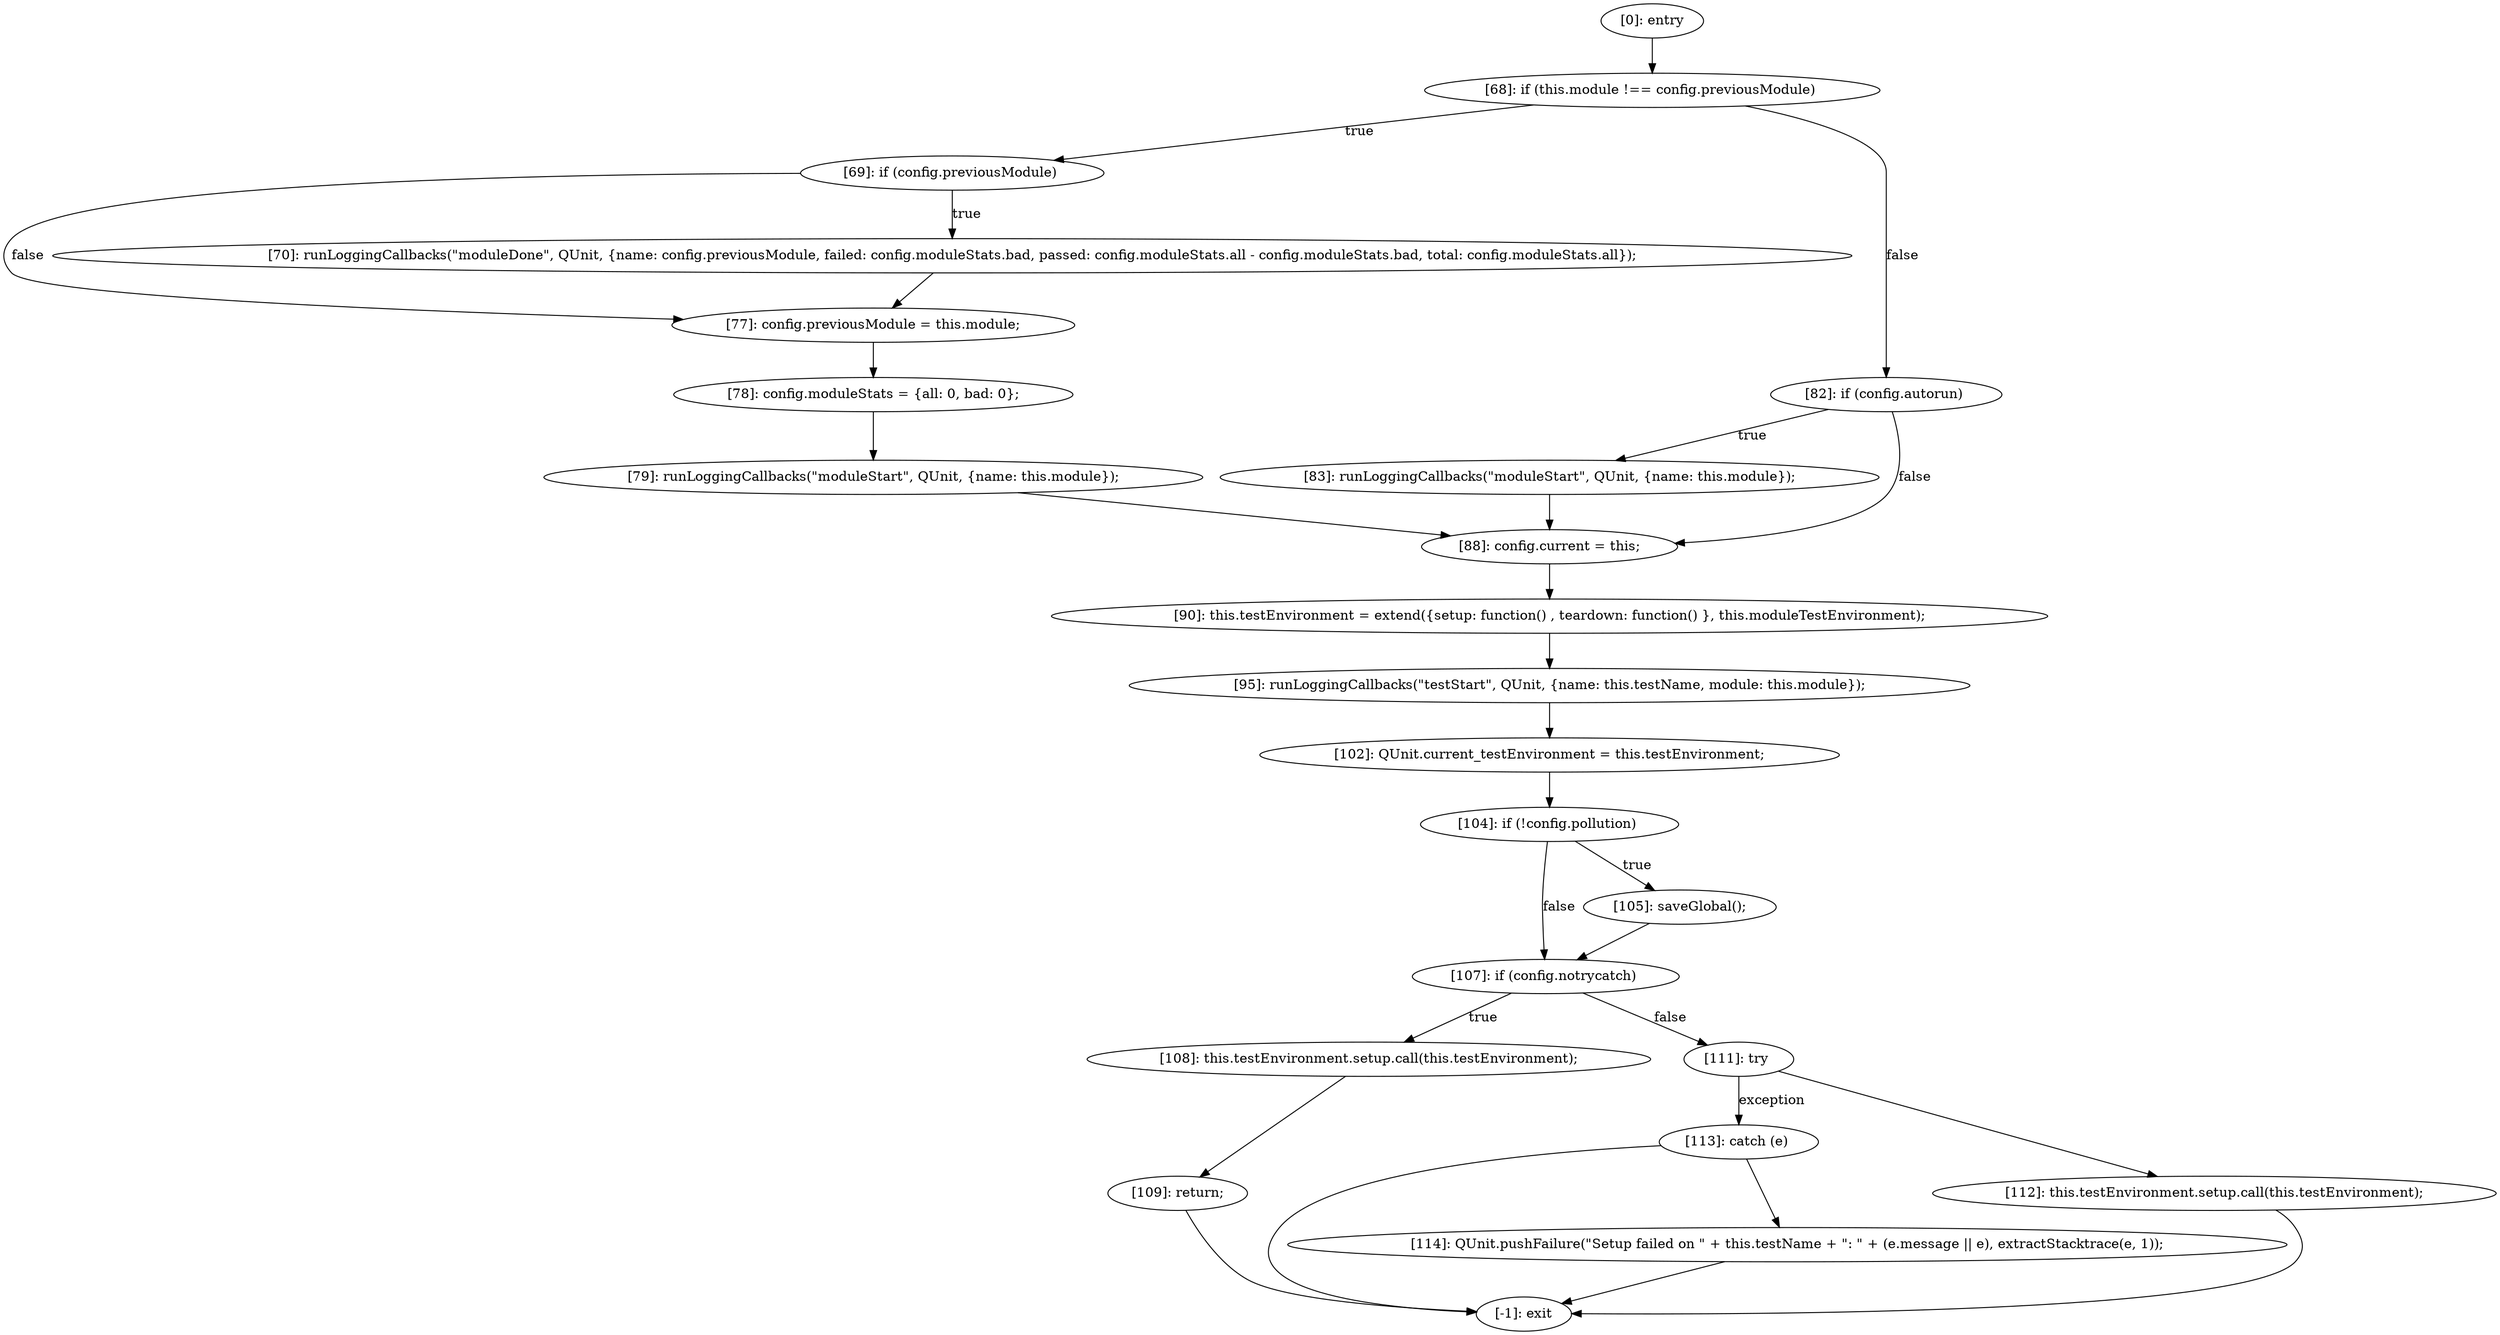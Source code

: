digraph {
"0" [label="[108]: this.testEnvironment.setup.call(this.testEnvironment);\n"] 
"1" [label="[83]: runLoggingCallbacks(\"moduleStart\", QUnit, {name: this.module});\n"] 
"2" [label="[79]: runLoggingCallbacks(\"moduleStart\", QUnit, {name: this.module});\n"] 
"3" [label="[113]: catch (e) "] 
"4" [label="[69]: if (config.previousModule) "] 
"5" [label="[77]: config.previousModule = this.module;\n"] 
"6" [label="[68]: if (this.module !== config.previousModule) "] 
"7" [label="[90]: this.testEnvironment = extend({setup: function() , teardown: function() }, this.moduleTestEnvironment);\n"] 
"8" [label="[95]: runLoggingCallbacks(\"testStart\", QUnit, {name: this.testName, module: this.module});\n"] 
"9" [label="[107]: if (config.notrycatch) "] 
"10" [label="[105]: saveGlobal();\n"] 
"11" [label="[109]: return;\n"] 
"12" [label="[0]: entry"] 
"13" [label="[-1]: exit"] 
"14" [label="[112]: this.testEnvironment.setup.call(this.testEnvironment);\n"] 
"15" [label="[111]: try "] 
"16" [label="[114]: QUnit.pushFailure(\"Setup failed on \" + this.testName + \": \" + (e.message || e), extractStacktrace(e, 1));\n"] 
"17" [label="[102]: QUnit.current_testEnvironment = this.testEnvironment;\n"] 
"18" [label="[88]: config.current = this;\n"] 
"19" [label="[78]: config.moduleStats = {all: 0, bad: 0};\n"] 
"20" [label="[70]: runLoggingCallbacks(\"moduleDone\", QUnit, {name: config.previousModule, failed: config.moduleStats.bad, passed: config.moduleStats.all - config.moduleStats.bad, total: config.moduleStats.all});\n"] 
"21" [label="[104]: if (!config.pollution) "] 
"22" [label="[82]: if (config.autorun) "] 
"0" -> "11" [label=""] 
"1" -> "18" [label=""] 
"2" -> "18" [label=""] 
"3" -> "13" [label=""] 
"3" -> "16" [label=""] 
"4" -> "20" [label="true"] 
"4" -> "5" [label="false"] 
"5" -> "19" [label=""] 
"6" -> "4" [label="true"] 
"6" -> "22" [label="false"] 
"7" -> "8" [label=""] 
"8" -> "17" [label=""] 
"9" -> "0" [label="true"] 
"9" -> "15" [label="false"] 
"10" -> "9" [label=""] 
"11" -> "13" [label=""] 
"12" -> "6" [label=""] 
"14" -> "13" [label=""] 
"15" -> "3" [label="exception"] 
"15" -> "14" [label=""] 
"16" -> "13" [label=""] 
"17" -> "21" [label=""] 
"18" -> "7" [label=""] 
"19" -> "2" [label=""] 
"20" -> "5" [label=""] 
"21" -> "10" [label="true"] 
"21" -> "9" [label="false"] 
"22" -> "1" [label="true"] 
"22" -> "18" [label="false"] 
}
